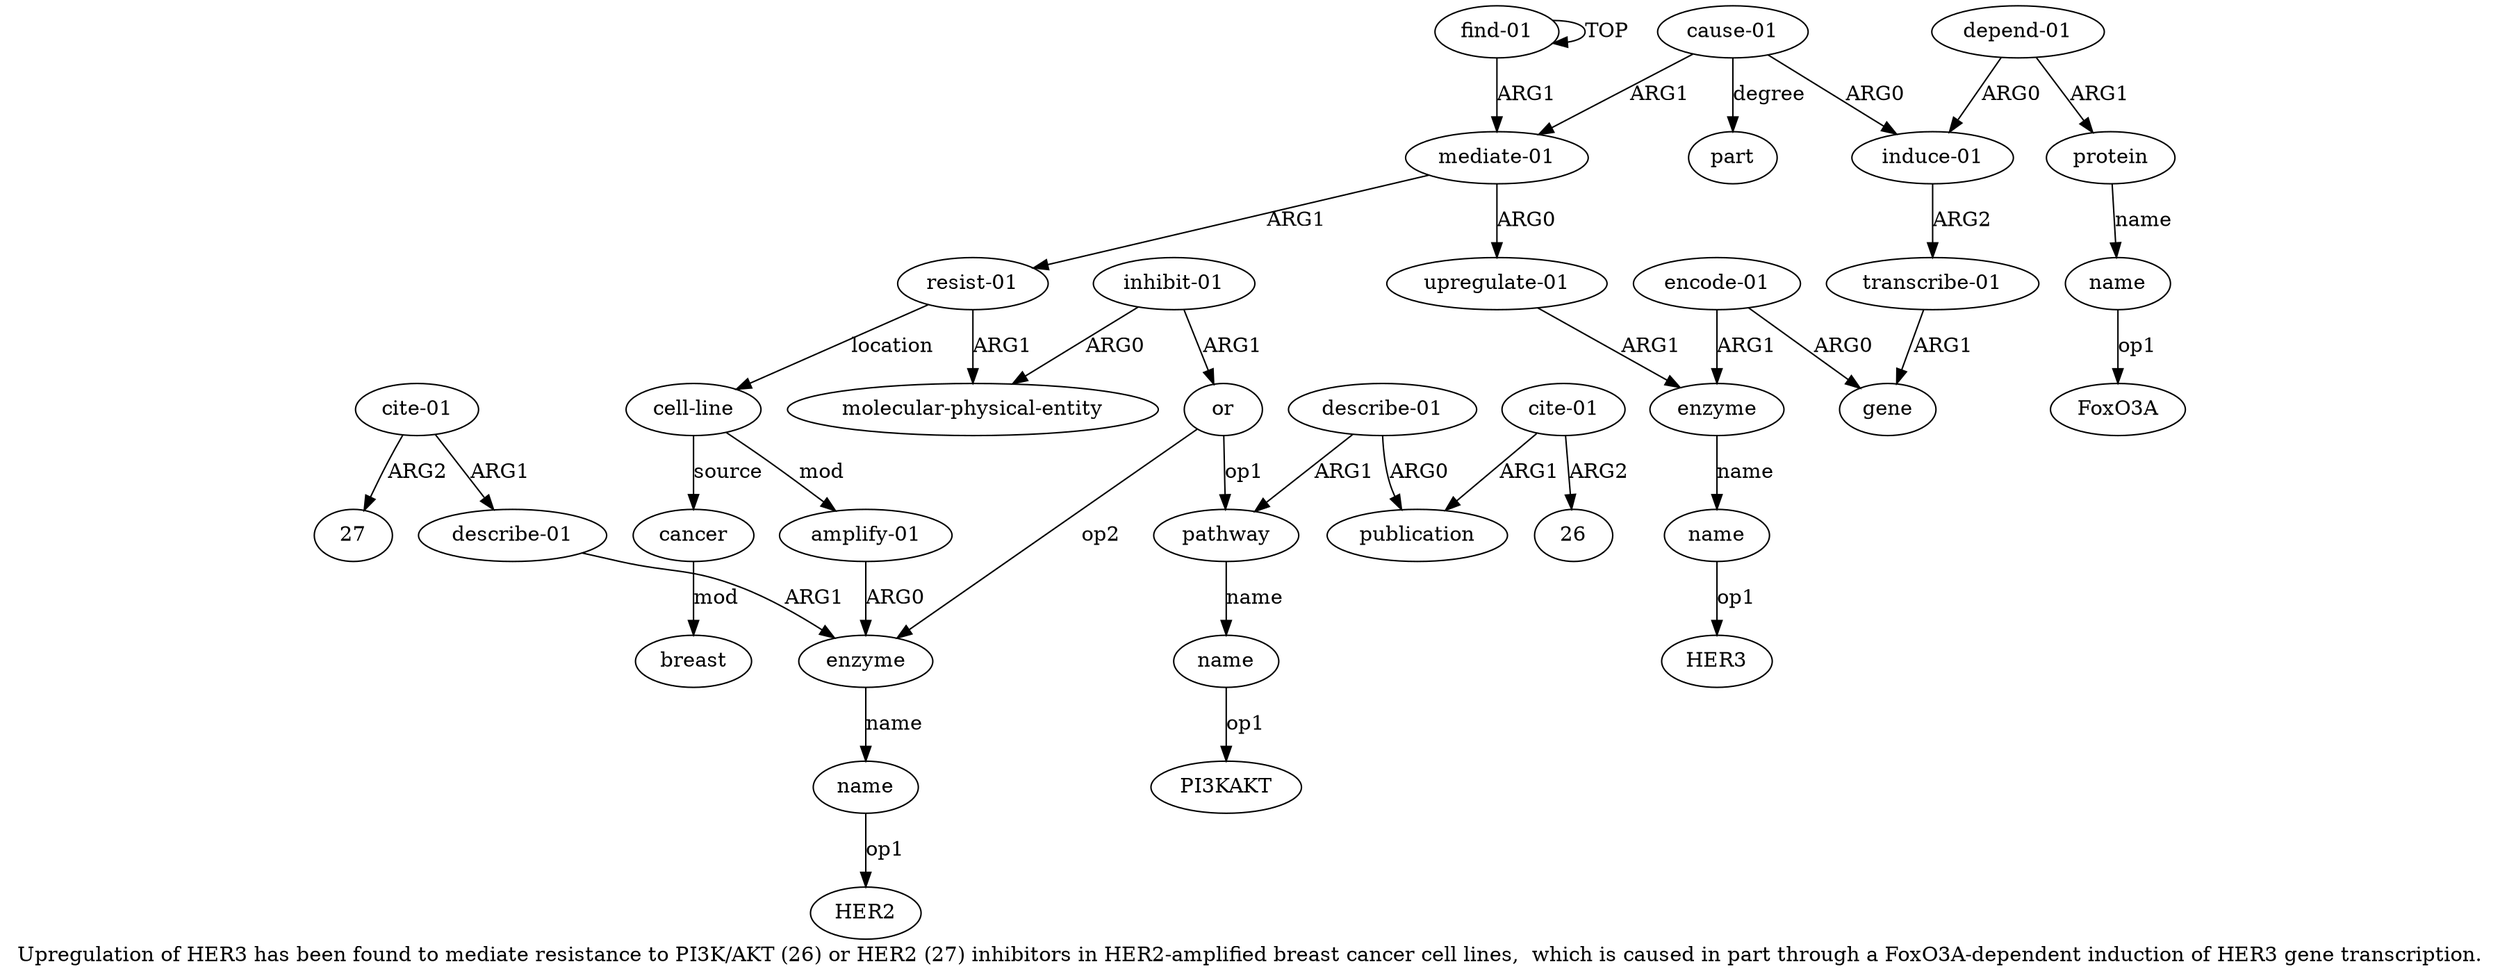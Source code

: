 digraph  {
	graph [label="Upregulation of HER3 has been found to mediate resistance to PI3K/AKT (26) or HER2 (27) inhibitors in HER2-amplified breast cancer \
cell lines,  which is caused in part through a FoxO3A-dependent induction of HER3 gene transcription."];
	node [label="\N"];
	a20	 [color=black,
		gold_ind=20,
		gold_label=breast,
		label=breast,
		test_ind=20,
		test_label=breast];
	a21	 [color=black,
		gold_ind=21,
		gold_label="amplify-01",
		label="amplify-01",
		test_ind=21,
		test_label="amplify-01"];
	a14	 [color=black,
		gold_ind=14,
		gold_label=enzyme,
		label=enzyme,
		test_ind=14,
		test_label=enzyme];
	a21 -> a14 [key=0,
	color=black,
	gold_label=ARG0,
	label=ARG0,
	test_label=ARG0];
a22 [color=black,
	gold_ind=22,
	gold_label="cause-01",
	label="cause-01",
	test_ind=22,
	test_label="cause-01"];
a23 [color=black,
	gold_ind=23,
	gold_label="induce-01",
	label="induce-01",
	test_ind=23,
	test_label="induce-01"];
a22 -> a23 [key=0,
color=black,
gold_label=ARG0,
label=ARG0,
test_label=ARG0];
a30 [color=black,
gold_ind=30,
gold_label=part,
label=part,
test_ind=30,
test_label=part];
a22 -> a30 [key=0,
color=black,
gold_label=degree,
label=degree,
test_label=degree];
a1 [color=black,
gold_ind=1,
gold_label="mediate-01",
label="mediate-01",
test_ind=1,
test_label="mediate-01"];
a22 -> a1 [key=0,
color=black,
gold_label=ARG1,
label=ARG1,
test_label=ARG1];
a24 [color=black,
gold_ind=24,
gold_label="transcribe-01",
label="transcribe-01",
test_ind=24,
test_label="transcribe-01"];
a23 -> a24 [key=0,
color=black,
gold_label=ARG2,
label=ARG2,
test_label=ARG2];
a25 [color=black,
gold_ind=25,
gold_label=gene,
label=gene,
test_ind=25,
test_label=gene];
a24 -> a25 [key=0,
color=black,
gold_label=ARG1,
label=ARG1,
test_label=ARG1];
a26 [color=black,
gold_ind=26,
gold_label="encode-01",
label="encode-01",
test_ind=26,
test_label="encode-01"];
a26 -> a25 [key=0,
color=black,
gold_label=ARG0,
label=ARG0,
test_label=ARG0];
a3 [color=black,
gold_ind=3,
gold_label=enzyme,
label=enzyme,
test_ind=3,
test_label=enzyme];
a26 -> a3 [key=0,
color=black,
gold_label=ARG1,
label=ARG1,
test_label=ARG1];
a27 [color=black,
gold_ind=27,
gold_label="depend-01",
label="depend-01",
test_ind=27,
test_label="depend-01"];
a27 -> a23 [key=0,
color=black,
gold_label=ARG0,
label=ARG0,
test_label=ARG0];
a28 [color=black,
gold_ind=28,
gold_label=protein,
label=protein,
test_ind=28,
test_label=protein];
a27 -> a28 [key=0,
color=black,
gold_label=ARG1,
label=ARG1,
test_label=ARG1];
a29 [color=black,
gold_ind=29,
gold_label=name,
label=name,
test_ind=29,
test_label=name];
a28 -> a29 [key=0,
color=black,
gold_label=name,
label=name,
test_label=name];
"a29 FoxO3A" [color=black,
gold_ind=-1,
gold_label=FoxO3A,
label=FoxO3A,
test_ind=-1,
test_label=FoxO3A];
a29 -> "a29 FoxO3A" [key=0,
color=black,
gold_label=op1,
label=op1,
test_label=op1];
"a13 26" [color=black,
gold_ind=-1,
gold_label=26,
label=26,
test_ind=-1,
test_label=26];
"a17 27" [color=black,
gold_ind=-1,
gold_label=27,
label=27,
test_ind=-1,
test_label=27];
"a4 HER3" [color=black,
gold_ind=-1,
gold_label=HER3,
label=HER3,
test_ind=-1,
test_label=HER3];
a15 [color=black,
gold_ind=15,
gold_label=name,
label=name,
test_ind=15,
test_label=name];
"a15 HER2" [color=black,
gold_ind=-1,
gold_label=HER2,
label=HER2,
test_ind=-1,
test_label=HER2];
a15 -> "a15 HER2" [key=0,
color=black,
gold_label=op1,
label=op1,
test_label=op1];
a14 -> a15 [key=0,
color=black,
gold_label=name,
label=name,
test_label=name];
a17 [color=black,
gold_ind=17,
gold_label="cite-01",
label="cite-01",
test_ind=17,
test_label="cite-01"];
a17 -> "a17 27" [key=0,
color=black,
gold_label=ARG2,
label=ARG2,
test_label=ARG2];
a16 [color=black,
gold_ind=16,
gold_label="describe-01",
label="describe-01",
test_ind=16,
test_label="describe-01"];
a17 -> a16 [key=0,
color=black,
gold_label=ARG1,
label=ARG1,
test_label=ARG1];
a16 -> a14 [key=0,
color=black,
gold_label=ARG1,
label=ARG1,
test_label=ARG1];
a11 [color=black,
gold_ind=11,
gold_label="describe-01",
label="describe-01",
test_ind=11,
test_label="describe-01"];
a12 [color=black,
gold_ind=12,
gold_label=publication,
label=publication,
test_ind=12,
test_label=publication];
a11 -> a12 [key=0,
color=black,
gold_label=ARG0,
label=ARG0,
test_label=ARG0];
a9 [color=black,
gold_ind=9,
gold_label=pathway,
label=pathway,
test_ind=9,
test_label=pathway];
a11 -> a9 [key=0,
color=black,
gold_label=ARG1,
label=ARG1,
test_label=ARG1];
a10 [color=black,
gold_ind=10,
gold_label=name,
label=name,
test_ind=10,
test_label=name];
"a10 PI3KAKT" [color=black,
gold_ind=-1,
gold_label=PI3KAKT,
label=PI3KAKT,
test_ind=-1,
test_label=PI3KAKT];
a10 -> "a10 PI3KAKT" [key=0,
color=black,
gold_label=op1,
label=op1,
test_label=op1];
a13 [color=black,
gold_ind=13,
gold_label="cite-01",
label="cite-01",
test_ind=13,
test_label="cite-01"];
a13 -> "a13 26" [key=0,
color=black,
gold_label=ARG2,
label=ARG2,
test_label=ARG2];
a13 -> a12 [key=0,
color=black,
gold_label=ARG1,
label=ARG1,
test_label=ARG1];
a19 [color=black,
gold_ind=19,
gold_label=cancer,
label=cancer,
test_ind=19,
test_label=cancer];
a19 -> a20 [key=0,
color=black,
gold_label=mod,
label=mod,
test_label=mod];
a18 [color=black,
gold_ind=18,
gold_label="cell-line",
label="cell-line",
test_ind=18,
test_label="cell-line"];
a18 -> a21 [key=0,
color=black,
gold_label=mod,
label=mod,
test_label=mod];
a18 -> a19 [key=0,
color=black,
gold_label=source,
label=source,
test_label=source];
a2 [color=black,
gold_ind=2,
gold_label="upregulate-01",
label="upregulate-01",
test_ind=2,
test_label="upregulate-01"];
a1 -> a2 [key=0,
color=black,
gold_label=ARG0,
label=ARG0,
test_label=ARG0];
a5 [color=black,
gold_ind=5,
gold_label="resist-01",
label="resist-01",
test_ind=5,
test_label="resist-01"];
a1 -> a5 [key=0,
color=black,
gold_label=ARG1,
label=ARG1,
test_label=ARG1];
a0 [color=black,
gold_ind=0,
gold_label="find-01",
label="find-01",
test_ind=0,
test_label="find-01"];
a0 -> a1 [key=0,
color=black,
gold_label=ARG1,
label=ARG1,
test_label=ARG1];
a0 -> a0 [key=0,
color=black,
gold_label=TOP,
label=TOP,
test_label=TOP];
a4 [color=black,
gold_ind=4,
gold_label=name,
label=name,
test_ind=4,
test_label=name];
a3 -> a4 [key=0,
color=black,
gold_label=name,
label=name,
test_label=name];
a2 -> a3 [key=0,
color=black,
gold_label=ARG1,
label=ARG1,
test_label=ARG1];
a5 -> a18 [key=0,
color=black,
gold_label=location,
label=location,
test_label=location];
a6 [color=black,
gold_ind=6,
gold_label="molecular-physical-entity",
label="molecular-physical-entity",
test_ind=6,
test_label="molecular-physical-entity"];
a5 -> a6 [key=0,
color=black,
gold_label=ARG1,
label=ARG1,
test_label=ARG1];
a4 -> "a4 HER3" [key=0,
color=black,
gold_label=op1,
label=op1,
test_label=op1];
a7 [color=black,
gold_ind=7,
gold_label="inhibit-01",
label="inhibit-01",
test_ind=7,
test_label="inhibit-01"];
a7 -> a6 [key=0,
color=black,
gold_label=ARG0,
label=ARG0,
test_label=ARG0];
a8 [color=black,
gold_ind=8,
gold_label=or,
label=or,
test_ind=8,
test_label=or];
a7 -> a8 [key=0,
color=black,
gold_label=ARG1,
label=ARG1,
test_label=ARG1];
a9 -> a10 [key=0,
color=black,
gold_label=name,
label=name,
test_label=name];
a8 -> a14 [key=0,
color=black,
gold_label=op2,
label=op2,
test_label=op2];
a8 -> a9 [key=0,
color=black,
gold_label=op1,
label=op1,
test_label=op1];
}
